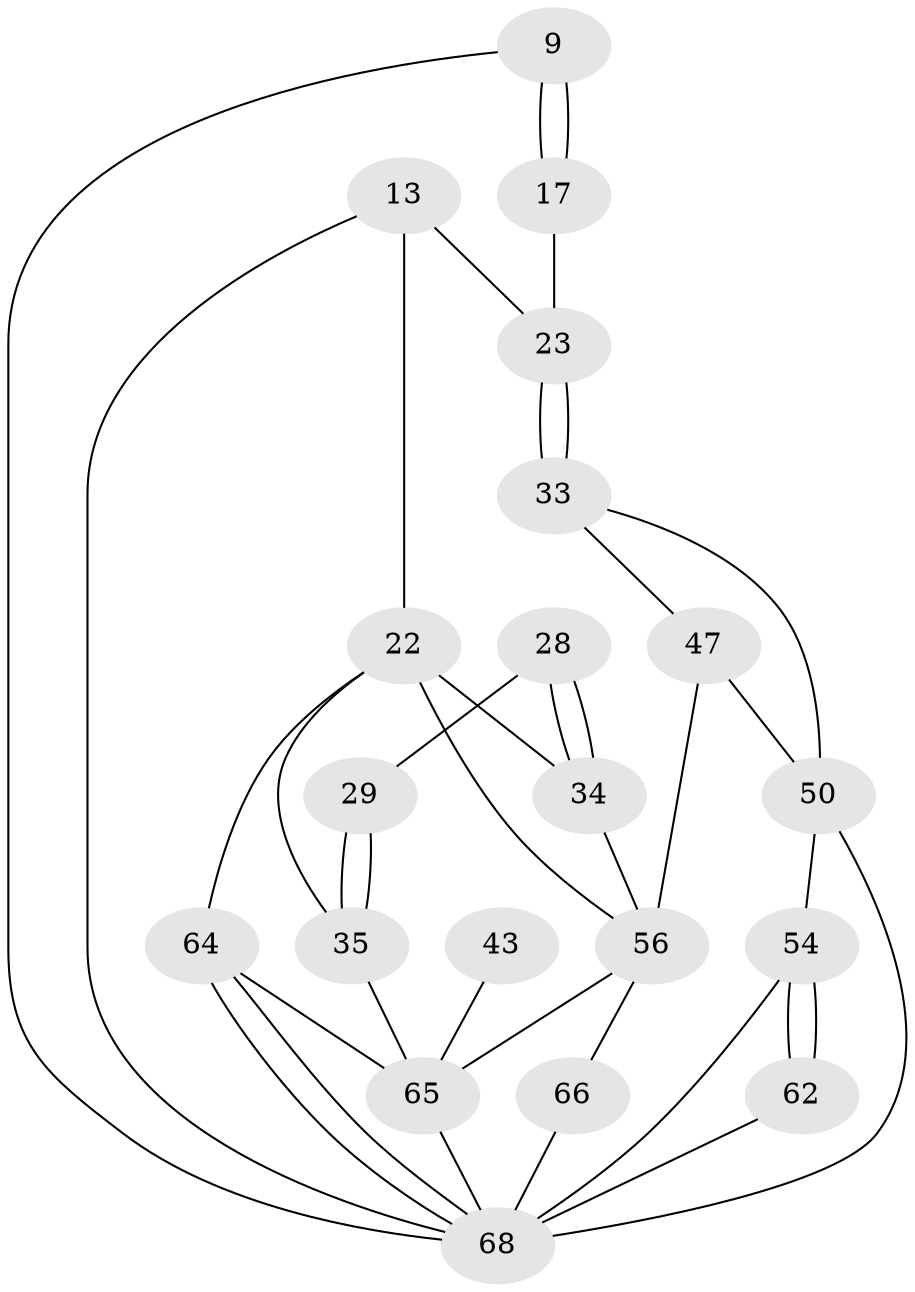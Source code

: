 // original degree distribution, {3: 0.04411764705882353, 4: 0.23529411764705882, 5: 0.4852941176470588, 6: 0.23529411764705882}
// Generated by graph-tools (version 1.1) at 2025/05/03/04/25 22:05:52]
// undirected, 20 vertices, 38 edges
graph export_dot {
graph [start="1"]
  node [color=gray90,style=filled];
  9 [pos="+0.9877943858562441+0.24296870564811562"];
  13 [pos="+0.5747331173954681+0",super="+10"];
  17 [pos="+0.9744102989398918+0.24311019692076588",super="+5"];
  22 [pos="+0.5055014920561525+0.3037910128602138",super="+16"];
  23 [pos="+0.9586012969695467+0.2519085357140105",super="+18"];
  28 [pos="+0.24479676936108768+0.3710143285680141"];
  29 [pos="+0.19861492042299778+0.36682160772089056"];
  33 [pos="+0.8518398736401654+0.35440377624240227",super="+19"];
  34 [pos="+0.3198471639518903+0.4899854420099235",super="+30+27"];
  35 [pos="+0.13930669972931112+0.4264336777554931",super="+25"];
  43 [pos="+0+0.6252047156590596"];
  47 [pos="+0.7090135230138996+0.6988358925738478",super="+45+37"];
  50 [pos="+0.7347163923774728+0.6991753619732562",super="+46+36+32"];
  54 [pos="+1+0.7692305112081187",super="+48+49"];
  56 [pos="+0.3194935746156066+0.784149256718047",super="+52+51+42"];
  62 [pos="+0.8977562783077735+0.8442118671316678"];
  64 [pos="+0+1",super="+11"];
  65 [pos="+0.04702048987080753+0.8144765726154324",super="+57+55+63"];
  66 [pos="+0.26141006984073006+0.9071515811377809",super="+61"];
  68 [pos="+0.09165237650470805+1",super="+67+60+59+53"];
  9 -- 17 [weight=2];
  9 -- 17;
  9 -- 68;
  13 -- 23 [weight=2];
  13 -- 22;
  13 -- 68;
  17 -- 23 [weight=2];
  22 -- 34 [weight=2];
  22 -- 64;
  22 -- 35;
  22 -- 56;
  23 -- 33 [weight=2];
  23 -- 33;
  28 -- 29;
  28 -- 34 [weight=2];
  28 -- 34;
  29 -- 35 [weight=2];
  29 -- 35;
  33 -- 47;
  33 -- 50;
  34 -- 56;
  35 -- 65 [weight=2];
  43 -- 65 [weight=3];
  47 -- 56 [weight=3];
  47 -- 50 [weight=2];
  50 -- 54;
  50 -- 68 [weight=2];
  54 -- 62 [weight=2];
  54 -- 62;
  54 -- 68 [weight=2];
  56 -- 66 [weight=2];
  56 -- 65 [weight=2];
  62 -- 68;
  64 -- 68 [weight=3];
  64 -- 68;
  64 -- 65 [weight=2];
  65 -- 68;
  66 -- 68 [weight=2];
}
